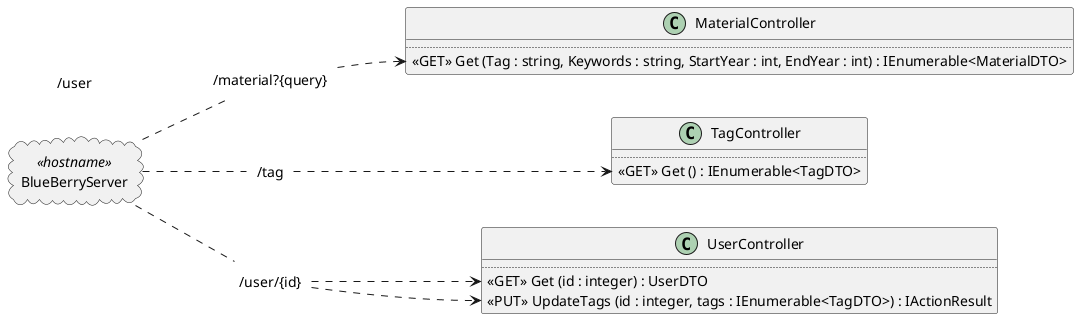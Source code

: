 @startuml
left to right direction
allowmixing

cloud BlueBerryServer <<hostname>>

class UserController {
  ..
  <<GET>> Get (id : integer) : UserDTO
  <<PUT>> UpdateTags (id : integer, tags : IEnumerable<TagDTO>) : IActionResult 
}

class MaterialController {
  ..
  <<GET>> Get (Tag : string, Keywords : string, StartYear : int, EndYear : int) : IEnumerable<MaterialDTO>
}

class TagController {
  ..
  <<GET>> Get () : IEnumerable<TagDTO>
}
label "/material?{query}" as material

label "/tag" as tag

label "/user/{id}" as userid
label "/user" as user

BlueBerryServer -. material
material -.> MaterialController::Get 

BlueBerryServer -. tag
tag -.> TagController::Get


BlueBerryServer -. userid
userid -.> UserController::Get   
userid -.> UserController::UpdateTags

@enduml
